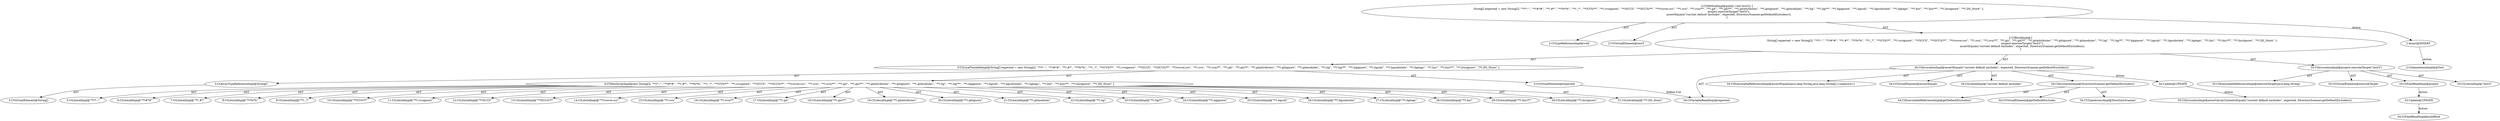 digraph "test3#?" {
0 [label="2:CtTypeReferenceImpl@void" shape=ellipse]
1 [label="2:CtVirtualElement@test3" shape=ellipse]
2 [label="3:CtVirtualElement@String[]" shape=ellipse]
3 [label="3:CtArrayTypeReferenceImpl@String[]" shape=ellipse]
4 [label="4:CtNewArrayImpl@new String[]\{ \"**/*~\", \"**/#*#\", \"**/.#*\", \"**/%*%\", \"**/._*\", \"**/CVS/**\", \"**/.cvsignore\", \"**/SCCS\", \"**/SCCS/**\", \"**/vssver.scc\", \"**/.svn\", \"**/.svn/**\", \"**/.git\", \"**/.git/**\", \"**/.gitattributes\", \"**/.gitignore\", \"**/.gitmodules\", \"**/.hg\", \"**/.hg/**\", \"**/.hgignore\", \"**/.hgsub\", \"**/.hgsubstate\", \"**/.hgtags\", \"**/.bzr\", \"**/.bzr/**\", \"**/.bzrignore\", \"**/.DS_Store\" \}" shape=ellipse]
5 [label="5:CtLiteralImpl@\"**/*~\"" shape=ellipse]
6 [label="6:CtLiteralImpl@\"**/#*#\"" shape=ellipse]
7 [label="7:CtLiteralImpl@\"**/.#*\"" shape=ellipse]
8 [label="8:CtLiteralImpl@\"**/%*%\"" shape=ellipse]
9 [label="9:CtLiteralImpl@\"**/._*\"" shape=ellipse]
10 [label="10:CtLiteralImpl@\"**/CVS/**\"" shape=ellipse]
11 [label="11:CtLiteralImpl@\"**/.cvsignore\"" shape=ellipse]
12 [label="12:CtLiteralImpl@\"**/SCCS\"" shape=ellipse]
13 [label="13:CtLiteralImpl@\"**/SCCS/**\"" shape=ellipse]
14 [label="14:CtLiteralImpl@\"**/vssver.scc\"" shape=ellipse]
15 [label="15:CtLiteralImpl@\"**/.svn\"" shape=ellipse]
16 [label="16:CtLiteralImpl@\"**/.svn/**\"" shape=ellipse]
17 [label="17:CtLiteralImpl@\"**/.git\"" shape=ellipse]
18 [label="18:CtLiteralImpl@\"**/.git/**\"" shape=ellipse]
19 [label="19:CtLiteralImpl@\"**/.gitattributes\"" shape=ellipse]
20 [label="20:CtLiteralImpl@\"**/.gitignore\"" shape=ellipse]
21 [label="21:CtLiteralImpl@\"**/.gitmodules\"" shape=ellipse]
22 [label="22:CtLiteralImpl@\"**/.hg\"" shape=ellipse]
23 [label="23:CtLiteralImpl@\"**/.hg/**\"" shape=ellipse]
24 [label="24:CtLiteralImpl@\"**/.hgignore\"" shape=ellipse]
25 [label="25:CtLiteralImpl@\"**/.hgsub\"" shape=ellipse]
26 [label="26:CtLiteralImpl@\"**/.hgsubstate\"" shape=ellipse]
27 [label="27:CtLiteralImpl@\"**/.hgtags\"" shape=ellipse]
28 [label="28:CtLiteralImpl@\"**/.bzr\"" shape=ellipse]
29 [label="29:CtLiteralImpl@\"**/.bzr/**\"" shape=ellipse]
30 [label="30:CtLiteralImpl@\"**/.bzrignore\"" shape=ellipse]
31 [label="31:CtLiteralImpl@\"**/.DS_Store\"" shape=ellipse]
32 [label="3:CtVirtualElement@expected" shape=ellipse]
33 [label="3:CtLocalVariableImpl@String[] expected = new String[]\{ \"**/*~\", \"**/#*#\", \"**/.#*\", \"**/%*%\", \"**/._*\", \"**/CVS/**\", \"**/.cvsignore\", \"**/SCCS\", \"**/SCCS/**\", \"**/vssver.scc\", \"**/.svn\", \"**/.svn/**\", \"**/.git\", \"**/.git/**\", \"**/.gitattributes\", \"**/.gitignore\", \"**/.gitmodules\", \"**/.hg\", \"**/.hg/**\", \"**/.hgignore\", \"**/.hgsub\", \"**/.hgsubstate\", \"**/.hgtags\", \"**/.bzr\", \"**/.bzr/**\", \"**/.bzrignore\", \"**/.DS_Store\" \}" shape=ellipse]
34 [label="33:CtExecutableReferenceImpl@executeTarget(java.lang.String)" shape=ellipse]
35 [label="33:CtVirtualElement@executeTarget" shape=ellipse]
36 [label="33:CtFieldReadImpl@project" shape=ellipse]
37 [label="33:CtLiteralImpl@\"test3\"" shape=ellipse]
38 [label="33:CtInvocationImpl@project.executeTarget(\"test3\")" shape=ellipse]
39 [label="34:CtExecutableReferenceImpl@assertEquals(java.lang.String,java.lang.String[],<unknown>)" shape=ellipse]
40 [label="34:CtVirtualElement@assertEquals" shape=ellipse]
41 [label="34:CtLiteralImpl@\"current default excludes\"" shape=ellipse]
42 [label="34:CtVariableReadImpl@expected" shape=ellipse]
43 [label="34:CtExecutableReferenceImpl@getDefaultExcludes()" shape=ellipse]
44 [label="34:CtVirtualElement@getDefaultExcludes" shape=ellipse]
45 [label="34:CtTypeAccessImpl@DirectoryScanner" shape=ellipse]
46 [label="34:CtInvocationImpl@DirectoryScanner.getDefaultExcludes()" shape=ellipse]
47 [label="34:CtInvocationImpl@assertEquals(\"current default excludes\", expected, DirectoryScanner.getDefaultExcludes())" shape=ellipse]
48 [label="2:CtBlockImpl@\{
    String[] expected = new String[]\{ \"**/*~\", \"**/#*#\", \"**/.#*\", \"**/%*%\", \"**/._*\", \"**/CVS/**\", \"**/.cvsignore\", \"**/SCCS\", \"**/SCCS/**\", \"**/vssver.scc\", \"**/.svn\", \"**/.svn/**\", \"**/.git\", \"**/.git/**\", \"**/.gitattributes\", \"**/.gitignore\", \"**/.gitmodules\", \"**/.hg\", \"**/.hg/**\", \"**/.hgignore\", \"**/.hgsub\", \"**/.hgsubstate\", \"**/.hgtags\", \"**/.bzr\", \"**/.bzr/**\", \"**/.bzrignore\", \"**/.DS_Store\" \};
    project.executeTarget(\"test3\");
    assertEquals(\"current default excludes\", expected, DirectoryScanner.getDefaultExcludes());
\}" shape=ellipse]
49 [label="2:CtMethodImpl@public void test3() \{
    String[] expected = new String[]\{ \"**/*~\", \"**/#*#\", \"**/.#*\", \"**/%*%\", \"**/._*\", \"**/CVS/**\", \"**/.cvsignore\", \"**/SCCS\", \"**/SCCS/**\", \"**/vssver.scc\", \"**/.svn\", \"**/.svn/**\", \"**/.git\", \"**/.git/**\", \"**/.gitattributes\", \"**/.gitignore\", \"**/.gitmodules\", \"**/.hg\", \"**/.hg/**\", \"**/.hgignore\", \"**/.hgsub\", \"**/.hgsubstate\", \"**/.hgtags\", \"**/.bzr\", \"**/.bzr/**\", \"**/.bzrignore\", \"**/.DS_Store\" \};
    project.executeTarget(\"test3\");
    assertEquals(\"current default excludes\", expected, DirectoryScanner.getDefaultExcludes());
\}" shape=ellipse]
50 [label="34:Update@UPDATE" shape=ellipse]
51 [label="35:CtInvocationImpl@assertArrayContentsEquals(\"current default excludes\", expected, DirectoryScanner.getDefaultExcludes())" shape=ellipse]
52 [label="33:Update@UPDATE" shape=ellipse]
53 [label="34:CtFieldReadImpl@buildRule" shape=ellipse]
54 [label="2:Insert@INSERT" shape=ellipse]
55 [label="2:CtAnnotationImpl@@Test" shape=ellipse]
3 -> 2 [label="AST"];
4 -> 5 [label="AST"];
4 -> 6 [label="AST"];
4 -> 7 [label="AST"];
4 -> 8 [label="AST"];
4 -> 9 [label="AST"];
4 -> 10 [label="AST"];
4 -> 11 [label="AST"];
4 -> 12 [label="AST"];
4 -> 13 [label="AST"];
4 -> 14 [label="AST"];
4 -> 15 [label="AST"];
4 -> 16 [label="AST"];
4 -> 17 [label="AST"];
4 -> 18 [label="AST"];
4 -> 19 [label="AST"];
4 -> 20 [label="AST"];
4 -> 21 [label="AST"];
4 -> 22 [label="AST"];
4 -> 23 [label="AST"];
4 -> 24 [label="AST"];
4 -> 25 [label="AST"];
4 -> 26 [label="AST"];
4 -> 27 [label="AST"];
4 -> 28 [label="AST"];
4 -> 29 [label="AST"];
4 -> 30 [label="AST"];
4 -> 31 [label="AST"];
32 -> 42 [label="Define-Use"];
33 -> 32 [label="AST"];
33 -> 3 [label="AST"];
33 -> 4 [label="AST"];
36 -> 52 [label="Action"];
38 -> 35 [label="AST"];
38 -> 36 [label="AST"];
38 -> 34 [label="AST"];
38 -> 37 [label="AST"];
46 -> 44 [label="AST"];
46 -> 45 [label="AST"];
46 -> 43 [label="AST"];
47 -> 40 [label="AST"];
47 -> 39 [label="AST"];
47 -> 41 [label="AST"];
47 -> 42 [label="AST"];
47 -> 46 [label="AST"];
47 -> 50 [label="Action"];
48 -> 33 [label="AST"];
48 -> 38 [label="AST"];
48 -> 47 [label="AST"];
49 -> 1 [label="AST"];
49 -> 0 [label="AST"];
49 -> 48 [label="AST"];
49 -> 54 [label="Action"];
50 -> 51 [label="Action"];
52 -> 53 [label="Action"];
54 -> 55 [label="Action"];
}